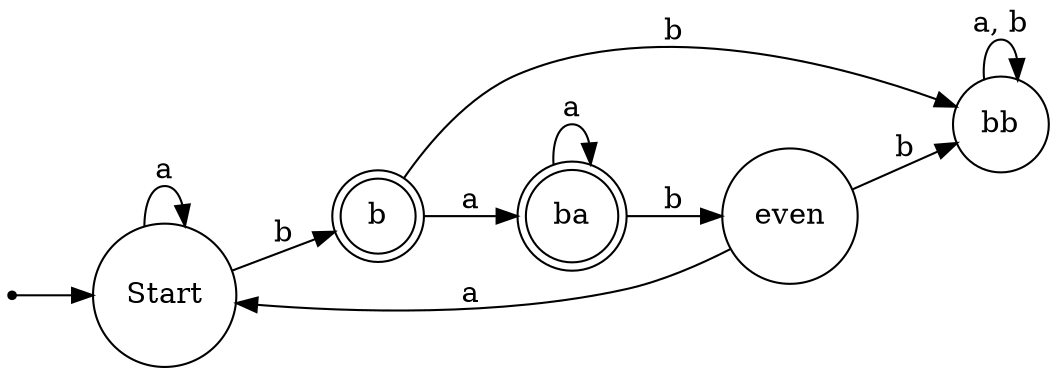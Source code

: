 digraph finite_state_machine {
   rankdir=LR;
   _ize="8,5"

   node [shape = point] x
   node [shape = circle] Start
   node [shape = doublecircle] b
   node [shape = doublecircle] ba
   node [shape = circle] bb
   node [shape = circle] even

   x -> Start
   Start -> Start [label = "a"]
   Start -> b [label = "b"]
   b -> ba [label = "a"]
   b -> bb [label = "b"]
   ba -> ba [label = "a"]
   ba -> even  [label = "b"]
   even -> Start [label = "a"]
   even -> bb  [label = "b"]
   bb -> bb [label = "a, b"]
}